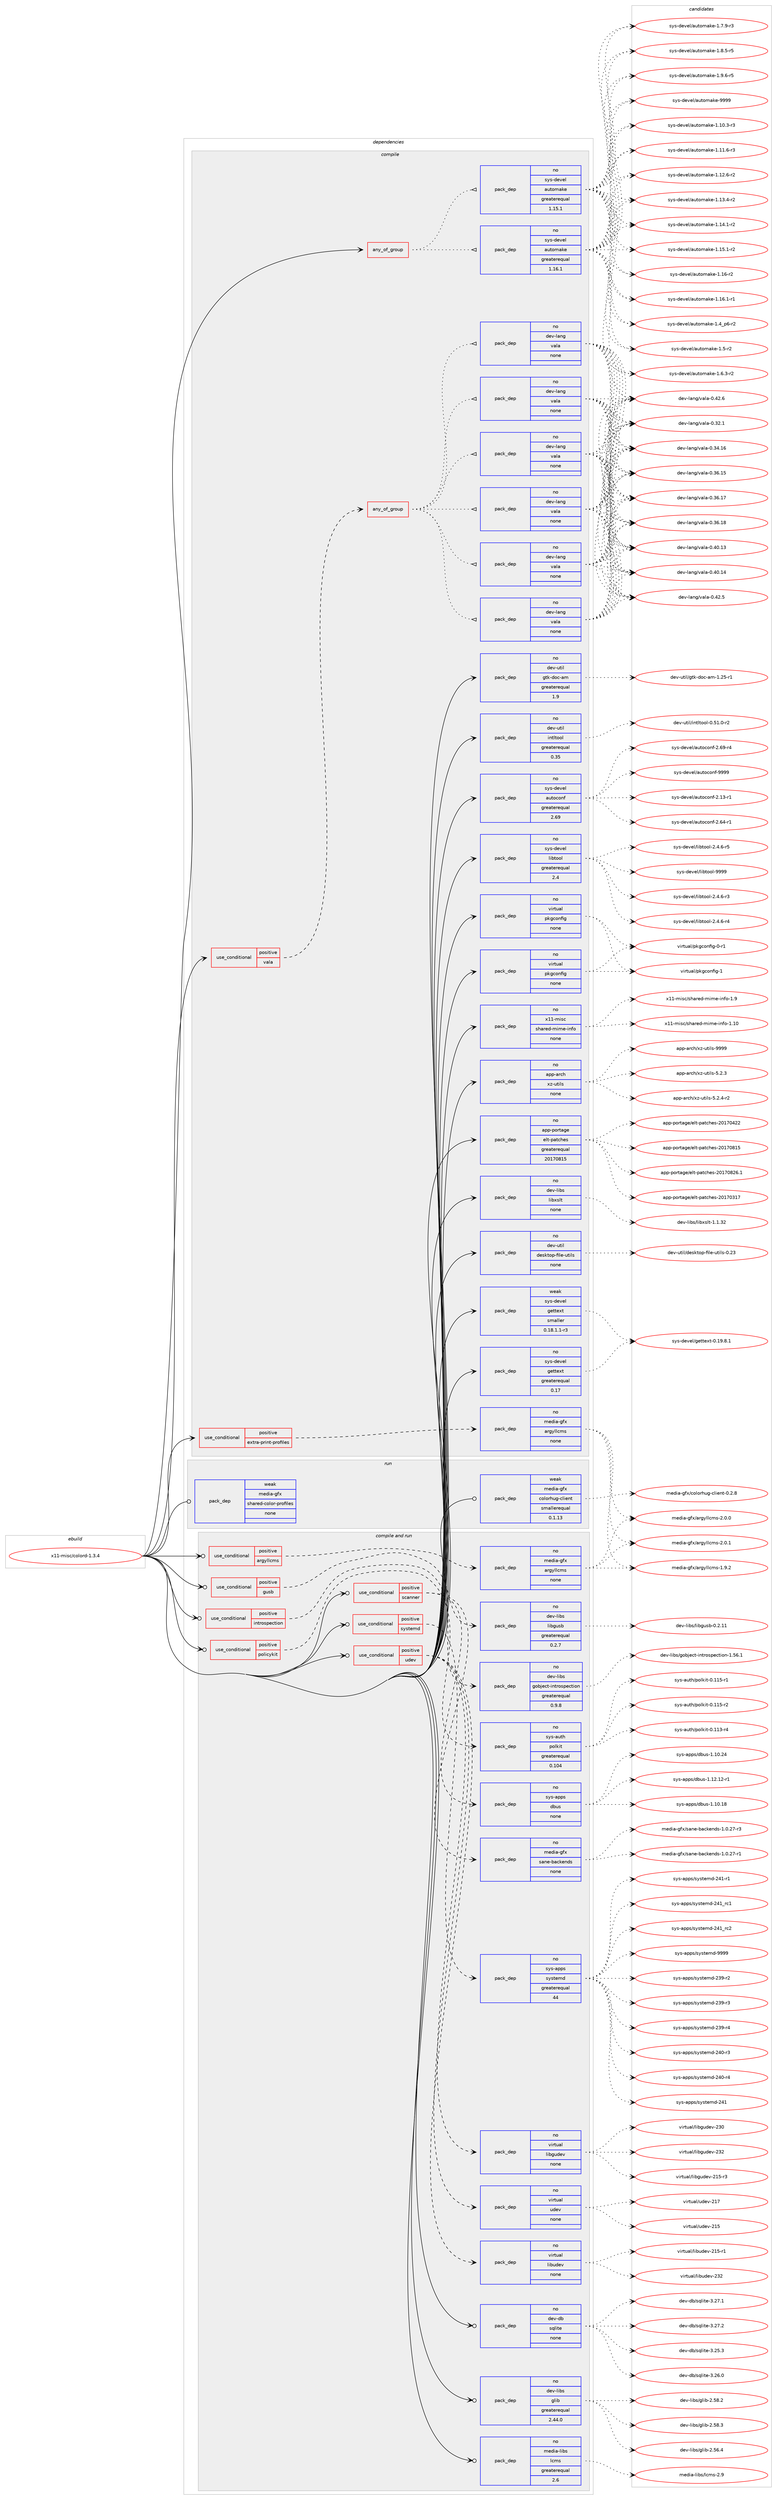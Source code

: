 digraph prolog {

# *************
# Graph options
# *************

newrank=true;
concentrate=true;
compound=true;
graph [rankdir=LR,fontname=Helvetica,fontsize=10,ranksep=1.5];#, ranksep=2.5, nodesep=0.2];
edge  [arrowhead=vee];
node  [fontname=Helvetica,fontsize=10];

# **********
# The ebuild
# **********

subgraph cluster_leftcol {
color=gray;
rank=same;
label=<<i>ebuild</i>>;
id [label="x11-misc/colord-1.3.4", color=red, width=4, href="../x11-misc/colord-1.3.4.svg"];
}

# ****************
# The dependencies
# ****************

subgraph cluster_midcol {
color=gray;
label=<<i>dependencies</i>>;
subgraph cluster_compile {
fillcolor="#eeeeee";
style=filled;
label=<<i>compile</i>>;
subgraph any28655 {
dependency1762300 [label=<<TABLE BORDER="0" CELLBORDER="1" CELLSPACING="0" CELLPADDING="4"><TR><TD CELLPADDING="10">any_of_group</TD></TR></TABLE>>, shape=none, color=red];subgraph pack1266243 {
dependency1762301 [label=<<TABLE BORDER="0" CELLBORDER="1" CELLSPACING="0" CELLPADDING="4" WIDTH="220"><TR><TD ROWSPAN="6" CELLPADDING="30">pack_dep</TD></TR><TR><TD WIDTH="110">no</TD></TR><TR><TD>sys-devel</TD></TR><TR><TD>automake</TD></TR><TR><TD>greaterequal</TD></TR><TR><TD>1.16.1</TD></TR></TABLE>>, shape=none, color=blue];
}
dependency1762300:e -> dependency1762301:w [weight=20,style="dotted",arrowhead="oinv"];
subgraph pack1266244 {
dependency1762302 [label=<<TABLE BORDER="0" CELLBORDER="1" CELLSPACING="0" CELLPADDING="4" WIDTH="220"><TR><TD ROWSPAN="6" CELLPADDING="30">pack_dep</TD></TR><TR><TD WIDTH="110">no</TD></TR><TR><TD>sys-devel</TD></TR><TR><TD>automake</TD></TR><TR><TD>greaterequal</TD></TR><TR><TD>1.15.1</TD></TR></TABLE>>, shape=none, color=blue];
}
dependency1762300:e -> dependency1762302:w [weight=20,style="dotted",arrowhead="oinv"];
}
id:e -> dependency1762300:w [weight=20,style="solid",arrowhead="vee"];
subgraph cond466394 {
dependency1762303 [label=<<TABLE BORDER="0" CELLBORDER="1" CELLSPACING="0" CELLPADDING="4"><TR><TD ROWSPAN="3" CELLPADDING="10">use_conditional</TD></TR><TR><TD>positive</TD></TR><TR><TD>extra-print-profiles</TD></TR></TABLE>>, shape=none, color=red];
subgraph pack1266245 {
dependency1762304 [label=<<TABLE BORDER="0" CELLBORDER="1" CELLSPACING="0" CELLPADDING="4" WIDTH="220"><TR><TD ROWSPAN="6" CELLPADDING="30">pack_dep</TD></TR><TR><TD WIDTH="110">no</TD></TR><TR><TD>media-gfx</TD></TR><TR><TD>argyllcms</TD></TR><TR><TD>none</TD></TR><TR><TD></TD></TR></TABLE>>, shape=none, color=blue];
}
dependency1762303:e -> dependency1762304:w [weight=20,style="dashed",arrowhead="vee"];
}
id:e -> dependency1762303:w [weight=20,style="solid",arrowhead="vee"];
subgraph cond466395 {
dependency1762305 [label=<<TABLE BORDER="0" CELLBORDER="1" CELLSPACING="0" CELLPADDING="4"><TR><TD ROWSPAN="3" CELLPADDING="10">use_conditional</TD></TR><TR><TD>positive</TD></TR><TR><TD>vala</TD></TR></TABLE>>, shape=none, color=red];
subgraph any28656 {
dependency1762306 [label=<<TABLE BORDER="0" CELLBORDER="1" CELLSPACING="0" CELLPADDING="4"><TR><TD CELLPADDING="10">any_of_group</TD></TR></TABLE>>, shape=none, color=red];subgraph pack1266246 {
dependency1762307 [label=<<TABLE BORDER="0" CELLBORDER="1" CELLSPACING="0" CELLPADDING="4" WIDTH="220"><TR><TD ROWSPAN="6" CELLPADDING="30">pack_dep</TD></TR><TR><TD WIDTH="110">no</TD></TR><TR><TD>dev-lang</TD></TR><TR><TD>vala</TD></TR><TR><TD>none</TD></TR><TR><TD></TD></TR></TABLE>>, shape=none, color=blue];
}
dependency1762306:e -> dependency1762307:w [weight=20,style="dotted",arrowhead="oinv"];
subgraph pack1266247 {
dependency1762308 [label=<<TABLE BORDER="0" CELLBORDER="1" CELLSPACING="0" CELLPADDING="4" WIDTH="220"><TR><TD ROWSPAN="6" CELLPADDING="30">pack_dep</TD></TR><TR><TD WIDTH="110">no</TD></TR><TR><TD>dev-lang</TD></TR><TR><TD>vala</TD></TR><TR><TD>none</TD></TR><TR><TD></TD></TR></TABLE>>, shape=none, color=blue];
}
dependency1762306:e -> dependency1762308:w [weight=20,style="dotted",arrowhead="oinv"];
subgraph pack1266248 {
dependency1762309 [label=<<TABLE BORDER="0" CELLBORDER="1" CELLSPACING="0" CELLPADDING="4" WIDTH="220"><TR><TD ROWSPAN="6" CELLPADDING="30">pack_dep</TD></TR><TR><TD WIDTH="110">no</TD></TR><TR><TD>dev-lang</TD></TR><TR><TD>vala</TD></TR><TR><TD>none</TD></TR><TR><TD></TD></TR></TABLE>>, shape=none, color=blue];
}
dependency1762306:e -> dependency1762309:w [weight=20,style="dotted",arrowhead="oinv"];
subgraph pack1266249 {
dependency1762310 [label=<<TABLE BORDER="0" CELLBORDER="1" CELLSPACING="0" CELLPADDING="4" WIDTH="220"><TR><TD ROWSPAN="6" CELLPADDING="30">pack_dep</TD></TR><TR><TD WIDTH="110">no</TD></TR><TR><TD>dev-lang</TD></TR><TR><TD>vala</TD></TR><TR><TD>none</TD></TR><TR><TD></TD></TR></TABLE>>, shape=none, color=blue];
}
dependency1762306:e -> dependency1762310:w [weight=20,style="dotted",arrowhead="oinv"];
subgraph pack1266250 {
dependency1762311 [label=<<TABLE BORDER="0" CELLBORDER="1" CELLSPACING="0" CELLPADDING="4" WIDTH="220"><TR><TD ROWSPAN="6" CELLPADDING="30">pack_dep</TD></TR><TR><TD WIDTH="110">no</TD></TR><TR><TD>dev-lang</TD></TR><TR><TD>vala</TD></TR><TR><TD>none</TD></TR><TR><TD></TD></TR></TABLE>>, shape=none, color=blue];
}
dependency1762306:e -> dependency1762311:w [weight=20,style="dotted",arrowhead="oinv"];
subgraph pack1266251 {
dependency1762312 [label=<<TABLE BORDER="0" CELLBORDER="1" CELLSPACING="0" CELLPADDING="4" WIDTH="220"><TR><TD ROWSPAN="6" CELLPADDING="30">pack_dep</TD></TR><TR><TD WIDTH="110">no</TD></TR><TR><TD>dev-lang</TD></TR><TR><TD>vala</TD></TR><TR><TD>none</TD></TR><TR><TD></TD></TR></TABLE>>, shape=none, color=blue];
}
dependency1762306:e -> dependency1762312:w [weight=20,style="dotted",arrowhead="oinv"];
}
dependency1762305:e -> dependency1762306:w [weight=20,style="dashed",arrowhead="vee"];
}
id:e -> dependency1762305:w [weight=20,style="solid",arrowhead="vee"];
subgraph pack1266252 {
dependency1762313 [label=<<TABLE BORDER="0" CELLBORDER="1" CELLSPACING="0" CELLPADDING="4" WIDTH="220"><TR><TD ROWSPAN="6" CELLPADDING="30">pack_dep</TD></TR><TR><TD WIDTH="110">no</TD></TR><TR><TD>app-arch</TD></TR><TR><TD>xz-utils</TD></TR><TR><TD>none</TD></TR><TR><TD></TD></TR></TABLE>>, shape=none, color=blue];
}
id:e -> dependency1762313:w [weight=20,style="solid",arrowhead="vee"];
subgraph pack1266253 {
dependency1762314 [label=<<TABLE BORDER="0" CELLBORDER="1" CELLSPACING="0" CELLPADDING="4" WIDTH="220"><TR><TD ROWSPAN="6" CELLPADDING="30">pack_dep</TD></TR><TR><TD WIDTH="110">no</TD></TR><TR><TD>app-portage</TD></TR><TR><TD>elt-patches</TD></TR><TR><TD>greaterequal</TD></TR><TR><TD>20170815</TD></TR></TABLE>>, shape=none, color=blue];
}
id:e -> dependency1762314:w [weight=20,style="solid",arrowhead="vee"];
subgraph pack1266254 {
dependency1762315 [label=<<TABLE BORDER="0" CELLBORDER="1" CELLSPACING="0" CELLPADDING="4" WIDTH="220"><TR><TD ROWSPAN="6" CELLPADDING="30">pack_dep</TD></TR><TR><TD WIDTH="110">no</TD></TR><TR><TD>dev-libs</TD></TR><TR><TD>libxslt</TD></TR><TR><TD>none</TD></TR><TR><TD></TD></TR></TABLE>>, shape=none, color=blue];
}
id:e -> dependency1762315:w [weight=20,style="solid",arrowhead="vee"];
subgraph pack1266255 {
dependency1762316 [label=<<TABLE BORDER="0" CELLBORDER="1" CELLSPACING="0" CELLPADDING="4" WIDTH="220"><TR><TD ROWSPAN="6" CELLPADDING="30">pack_dep</TD></TR><TR><TD WIDTH="110">no</TD></TR><TR><TD>dev-util</TD></TR><TR><TD>desktop-file-utils</TD></TR><TR><TD>none</TD></TR><TR><TD></TD></TR></TABLE>>, shape=none, color=blue];
}
id:e -> dependency1762316:w [weight=20,style="solid",arrowhead="vee"];
subgraph pack1266256 {
dependency1762317 [label=<<TABLE BORDER="0" CELLBORDER="1" CELLSPACING="0" CELLPADDING="4" WIDTH="220"><TR><TD ROWSPAN="6" CELLPADDING="30">pack_dep</TD></TR><TR><TD WIDTH="110">no</TD></TR><TR><TD>dev-util</TD></TR><TR><TD>gtk-doc-am</TD></TR><TR><TD>greaterequal</TD></TR><TR><TD>1.9</TD></TR></TABLE>>, shape=none, color=blue];
}
id:e -> dependency1762317:w [weight=20,style="solid",arrowhead="vee"];
subgraph pack1266257 {
dependency1762318 [label=<<TABLE BORDER="0" CELLBORDER="1" CELLSPACING="0" CELLPADDING="4" WIDTH="220"><TR><TD ROWSPAN="6" CELLPADDING="30">pack_dep</TD></TR><TR><TD WIDTH="110">no</TD></TR><TR><TD>dev-util</TD></TR><TR><TD>intltool</TD></TR><TR><TD>greaterequal</TD></TR><TR><TD>0.35</TD></TR></TABLE>>, shape=none, color=blue];
}
id:e -> dependency1762318:w [weight=20,style="solid",arrowhead="vee"];
subgraph pack1266258 {
dependency1762319 [label=<<TABLE BORDER="0" CELLBORDER="1" CELLSPACING="0" CELLPADDING="4" WIDTH="220"><TR><TD ROWSPAN="6" CELLPADDING="30">pack_dep</TD></TR><TR><TD WIDTH="110">no</TD></TR><TR><TD>sys-devel</TD></TR><TR><TD>autoconf</TD></TR><TR><TD>greaterequal</TD></TR><TR><TD>2.69</TD></TR></TABLE>>, shape=none, color=blue];
}
id:e -> dependency1762319:w [weight=20,style="solid",arrowhead="vee"];
subgraph pack1266259 {
dependency1762320 [label=<<TABLE BORDER="0" CELLBORDER="1" CELLSPACING="0" CELLPADDING="4" WIDTH="220"><TR><TD ROWSPAN="6" CELLPADDING="30">pack_dep</TD></TR><TR><TD WIDTH="110">no</TD></TR><TR><TD>sys-devel</TD></TR><TR><TD>gettext</TD></TR><TR><TD>greaterequal</TD></TR><TR><TD>0.17</TD></TR></TABLE>>, shape=none, color=blue];
}
id:e -> dependency1762320:w [weight=20,style="solid",arrowhead="vee"];
subgraph pack1266260 {
dependency1762321 [label=<<TABLE BORDER="0" CELLBORDER="1" CELLSPACING="0" CELLPADDING="4" WIDTH="220"><TR><TD ROWSPAN="6" CELLPADDING="30">pack_dep</TD></TR><TR><TD WIDTH="110">no</TD></TR><TR><TD>sys-devel</TD></TR><TR><TD>libtool</TD></TR><TR><TD>greaterequal</TD></TR><TR><TD>2.4</TD></TR></TABLE>>, shape=none, color=blue];
}
id:e -> dependency1762321:w [weight=20,style="solid",arrowhead="vee"];
subgraph pack1266261 {
dependency1762322 [label=<<TABLE BORDER="0" CELLBORDER="1" CELLSPACING="0" CELLPADDING="4" WIDTH="220"><TR><TD ROWSPAN="6" CELLPADDING="30">pack_dep</TD></TR><TR><TD WIDTH="110">no</TD></TR><TR><TD>virtual</TD></TR><TR><TD>pkgconfig</TD></TR><TR><TD>none</TD></TR><TR><TD></TD></TR></TABLE>>, shape=none, color=blue];
}
id:e -> dependency1762322:w [weight=20,style="solid",arrowhead="vee"];
subgraph pack1266262 {
dependency1762323 [label=<<TABLE BORDER="0" CELLBORDER="1" CELLSPACING="0" CELLPADDING="4" WIDTH="220"><TR><TD ROWSPAN="6" CELLPADDING="30">pack_dep</TD></TR><TR><TD WIDTH="110">no</TD></TR><TR><TD>virtual</TD></TR><TR><TD>pkgconfig</TD></TR><TR><TD>none</TD></TR><TR><TD></TD></TR></TABLE>>, shape=none, color=blue];
}
id:e -> dependency1762323:w [weight=20,style="solid",arrowhead="vee"];
subgraph pack1266263 {
dependency1762324 [label=<<TABLE BORDER="0" CELLBORDER="1" CELLSPACING="0" CELLPADDING="4" WIDTH="220"><TR><TD ROWSPAN="6" CELLPADDING="30">pack_dep</TD></TR><TR><TD WIDTH="110">no</TD></TR><TR><TD>x11-misc</TD></TR><TR><TD>shared-mime-info</TD></TR><TR><TD>none</TD></TR><TR><TD></TD></TR></TABLE>>, shape=none, color=blue];
}
id:e -> dependency1762324:w [weight=20,style="solid",arrowhead="vee"];
subgraph pack1266264 {
dependency1762325 [label=<<TABLE BORDER="0" CELLBORDER="1" CELLSPACING="0" CELLPADDING="4" WIDTH="220"><TR><TD ROWSPAN="6" CELLPADDING="30">pack_dep</TD></TR><TR><TD WIDTH="110">weak</TD></TR><TR><TD>sys-devel</TD></TR><TR><TD>gettext</TD></TR><TR><TD>smaller</TD></TR><TR><TD>0.18.1.1-r3</TD></TR></TABLE>>, shape=none, color=blue];
}
id:e -> dependency1762325:w [weight=20,style="solid",arrowhead="vee"];
}
subgraph cluster_compileandrun {
fillcolor="#eeeeee";
style=filled;
label=<<i>compile and run</i>>;
subgraph cond466396 {
dependency1762326 [label=<<TABLE BORDER="0" CELLBORDER="1" CELLSPACING="0" CELLPADDING="4"><TR><TD ROWSPAN="3" CELLPADDING="10">use_conditional</TD></TR><TR><TD>positive</TD></TR><TR><TD>argyllcms</TD></TR></TABLE>>, shape=none, color=red];
subgraph pack1266265 {
dependency1762327 [label=<<TABLE BORDER="0" CELLBORDER="1" CELLSPACING="0" CELLPADDING="4" WIDTH="220"><TR><TD ROWSPAN="6" CELLPADDING="30">pack_dep</TD></TR><TR><TD WIDTH="110">no</TD></TR><TR><TD>media-gfx</TD></TR><TR><TD>argyllcms</TD></TR><TR><TD>none</TD></TR><TR><TD></TD></TR></TABLE>>, shape=none, color=blue];
}
dependency1762326:e -> dependency1762327:w [weight=20,style="dashed",arrowhead="vee"];
}
id:e -> dependency1762326:w [weight=20,style="solid",arrowhead="odotvee"];
subgraph cond466397 {
dependency1762328 [label=<<TABLE BORDER="0" CELLBORDER="1" CELLSPACING="0" CELLPADDING="4"><TR><TD ROWSPAN="3" CELLPADDING="10">use_conditional</TD></TR><TR><TD>positive</TD></TR><TR><TD>gusb</TD></TR></TABLE>>, shape=none, color=red];
subgraph pack1266266 {
dependency1762329 [label=<<TABLE BORDER="0" CELLBORDER="1" CELLSPACING="0" CELLPADDING="4" WIDTH="220"><TR><TD ROWSPAN="6" CELLPADDING="30">pack_dep</TD></TR><TR><TD WIDTH="110">no</TD></TR><TR><TD>dev-libs</TD></TR><TR><TD>libgusb</TD></TR><TR><TD>greaterequal</TD></TR><TR><TD>0.2.7</TD></TR></TABLE>>, shape=none, color=blue];
}
dependency1762328:e -> dependency1762329:w [weight=20,style="dashed",arrowhead="vee"];
}
id:e -> dependency1762328:w [weight=20,style="solid",arrowhead="odotvee"];
subgraph cond466398 {
dependency1762330 [label=<<TABLE BORDER="0" CELLBORDER="1" CELLSPACING="0" CELLPADDING="4"><TR><TD ROWSPAN="3" CELLPADDING="10">use_conditional</TD></TR><TR><TD>positive</TD></TR><TR><TD>introspection</TD></TR></TABLE>>, shape=none, color=red];
subgraph pack1266267 {
dependency1762331 [label=<<TABLE BORDER="0" CELLBORDER="1" CELLSPACING="0" CELLPADDING="4" WIDTH="220"><TR><TD ROWSPAN="6" CELLPADDING="30">pack_dep</TD></TR><TR><TD WIDTH="110">no</TD></TR><TR><TD>dev-libs</TD></TR><TR><TD>gobject-introspection</TD></TR><TR><TD>greaterequal</TD></TR><TR><TD>0.9.8</TD></TR></TABLE>>, shape=none, color=blue];
}
dependency1762330:e -> dependency1762331:w [weight=20,style="dashed",arrowhead="vee"];
}
id:e -> dependency1762330:w [weight=20,style="solid",arrowhead="odotvee"];
subgraph cond466399 {
dependency1762332 [label=<<TABLE BORDER="0" CELLBORDER="1" CELLSPACING="0" CELLPADDING="4"><TR><TD ROWSPAN="3" CELLPADDING="10">use_conditional</TD></TR><TR><TD>positive</TD></TR><TR><TD>policykit</TD></TR></TABLE>>, shape=none, color=red];
subgraph pack1266268 {
dependency1762333 [label=<<TABLE BORDER="0" CELLBORDER="1" CELLSPACING="0" CELLPADDING="4" WIDTH="220"><TR><TD ROWSPAN="6" CELLPADDING="30">pack_dep</TD></TR><TR><TD WIDTH="110">no</TD></TR><TR><TD>sys-auth</TD></TR><TR><TD>polkit</TD></TR><TR><TD>greaterequal</TD></TR><TR><TD>0.104</TD></TR></TABLE>>, shape=none, color=blue];
}
dependency1762332:e -> dependency1762333:w [weight=20,style="dashed",arrowhead="vee"];
}
id:e -> dependency1762332:w [weight=20,style="solid",arrowhead="odotvee"];
subgraph cond466400 {
dependency1762334 [label=<<TABLE BORDER="0" CELLBORDER="1" CELLSPACING="0" CELLPADDING="4"><TR><TD ROWSPAN="3" CELLPADDING="10">use_conditional</TD></TR><TR><TD>positive</TD></TR><TR><TD>scanner</TD></TR></TABLE>>, shape=none, color=red];
subgraph pack1266269 {
dependency1762335 [label=<<TABLE BORDER="0" CELLBORDER="1" CELLSPACING="0" CELLPADDING="4" WIDTH="220"><TR><TD ROWSPAN="6" CELLPADDING="30">pack_dep</TD></TR><TR><TD WIDTH="110">no</TD></TR><TR><TD>media-gfx</TD></TR><TR><TD>sane-backends</TD></TR><TR><TD>none</TD></TR><TR><TD></TD></TR></TABLE>>, shape=none, color=blue];
}
dependency1762334:e -> dependency1762335:w [weight=20,style="dashed",arrowhead="vee"];
subgraph pack1266270 {
dependency1762336 [label=<<TABLE BORDER="0" CELLBORDER="1" CELLSPACING="0" CELLPADDING="4" WIDTH="220"><TR><TD ROWSPAN="6" CELLPADDING="30">pack_dep</TD></TR><TR><TD WIDTH="110">no</TD></TR><TR><TD>sys-apps</TD></TR><TR><TD>dbus</TD></TR><TR><TD>none</TD></TR><TR><TD></TD></TR></TABLE>>, shape=none, color=blue];
}
dependency1762334:e -> dependency1762336:w [weight=20,style="dashed",arrowhead="vee"];
}
id:e -> dependency1762334:w [weight=20,style="solid",arrowhead="odotvee"];
subgraph cond466401 {
dependency1762337 [label=<<TABLE BORDER="0" CELLBORDER="1" CELLSPACING="0" CELLPADDING="4"><TR><TD ROWSPAN="3" CELLPADDING="10">use_conditional</TD></TR><TR><TD>positive</TD></TR><TR><TD>systemd</TD></TR></TABLE>>, shape=none, color=red];
subgraph pack1266271 {
dependency1762338 [label=<<TABLE BORDER="0" CELLBORDER="1" CELLSPACING="0" CELLPADDING="4" WIDTH="220"><TR><TD ROWSPAN="6" CELLPADDING="30">pack_dep</TD></TR><TR><TD WIDTH="110">no</TD></TR><TR><TD>sys-apps</TD></TR><TR><TD>systemd</TD></TR><TR><TD>greaterequal</TD></TR><TR><TD>44</TD></TR></TABLE>>, shape=none, color=blue];
}
dependency1762337:e -> dependency1762338:w [weight=20,style="dashed",arrowhead="vee"];
}
id:e -> dependency1762337:w [weight=20,style="solid",arrowhead="odotvee"];
subgraph cond466402 {
dependency1762339 [label=<<TABLE BORDER="0" CELLBORDER="1" CELLSPACING="0" CELLPADDING="4"><TR><TD ROWSPAN="3" CELLPADDING="10">use_conditional</TD></TR><TR><TD>positive</TD></TR><TR><TD>udev</TD></TR></TABLE>>, shape=none, color=red];
subgraph pack1266272 {
dependency1762340 [label=<<TABLE BORDER="0" CELLBORDER="1" CELLSPACING="0" CELLPADDING="4" WIDTH="220"><TR><TD ROWSPAN="6" CELLPADDING="30">pack_dep</TD></TR><TR><TD WIDTH="110">no</TD></TR><TR><TD>virtual</TD></TR><TR><TD>udev</TD></TR><TR><TD>none</TD></TR><TR><TD></TD></TR></TABLE>>, shape=none, color=blue];
}
dependency1762339:e -> dependency1762340:w [weight=20,style="dashed",arrowhead="vee"];
subgraph pack1266273 {
dependency1762341 [label=<<TABLE BORDER="0" CELLBORDER="1" CELLSPACING="0" CELLPADDING="4" WIDTH="220"><TR><TD ROWSPAN="6" CELLPADDING="30">pack_dep</TD></TR><TR><TD WIDTH="110">no</TD></TR><TR><TD>virtual</TD></TR><TR><TD>libgudev</TD></TR><TR><TD>none</TD></TR><TR><TD></TD></TR></TABLE>>, shape=none, color=blue];
}
dependency1762339:e -> dependency1762341:w [weight=20,style="dashed",arrowhead="vee"];
subgraph pack1266274 {
dependency1762342 [label=<<TABLE BORDER="0" CELLBORDER="1" CELLSPACING="0" CELLPADDING="4" WIDTH="220"><TR><TD ROWSPAN="6" CELLPADDING="30">pack_dep</TD></TR><TR><TD WIDTH="110">no</TD></TR><TR><TD>virtual</TD></TR><TR><TD>libudev</TD></TR><TR><TD>none</TD></TR><TR><TD></TD></TR></TABLE>>, shape=none, color=blue];
}
dependency1762339:e -> dependency1762342:w [weight=20,style="dashed",arrowhead="vee"];
}
id:e -> dependency1762339:w [weight=20,style="solid",arrowhead="odotvee"];
subgraph pack1266275 {
dependency1762343 [label=<<TABLE BORDER="0" CELLBORDER="1" CELLSPACING="0" CELLPADDING="4" WIDTH="220"><TR><TD ROWSPAN="6" CELLPADDING="30">pack_dep</TD></TR><TR><TD WIDTH="110">no</TD></TR><TR><TD>dev-db</TD></TR><TR><TD>sqlite</TD></TR><TR><TD>none</TD></TR><TR><TD></TD></TR></TABLE>>, shape=none, color=blue];
}
id:e -> dependency1762343:w [weight=20,style="solid",arrowhead="odotvee"];
subgraph pack1266276 {
dependency1762344 [label=<<TABLE BORDER="0" CELLBORDER="1" CELLSPACING="0" CELLPADDING="4" WIDTH="220"><TR><TD ROWSPAN="6" CELLPADDING="30">pack_dep</TD></TR><TR><TD WIDTH="110">no</TD></TR><TR><TD>dev-libs</TD></TR><TR><TD>glib</TD></TR><TR><TD>greaterequal</TD></TR><TR><TD>2.44.0</TD></TR></TABLE>>, shape=none, color=blue];
}
id:e -> dependency1762344:w [weight=20,style="solid",arrowhead="odotvee"];
subgraph pack1266277 {
dependency1762345 [label=<<TABLE BORDER="0" CELLBORDER="1" CELLSPACING="0" CELLPADDING="4" WIDTH="220"><TR><TD ROWSPAN="6" CELLPADDING="30">pack_dep</TD></TR><TR><TD WIDTH="110">no</TD></TR><TR><TD>media-libs</TD></TR><TR><TD>lcms</TD></TR><TR><TD>greaterequal</TD></TR><TR><TD>2.6</TD></TR></TABLE>>, shape=none, color=blue];
}
id:e -> dependency1762345:w [weight=20,style="solid",arrowhead="odotvee"];
}
subgraph cluster_run {
fillcolor="#eeeeee";
style=filled;
label=<<i>run</i>>;
subgraph pack1266278 {
dependency1762346 [label=<<TABLE BORDER="0" CELLBORDER="1" CELLSPACING="0" CELLPADDING="4" WIDTH="220"><TR><TD ROWSPAN="6" CELLPADDING="30">pack_dep</TD></TR><TR><TD WIDTH="110">weak</TD></TR><TR><TD>media-gfx</TD></TR><TR><TD>colorhug-client</TD></TR><TR><TD>smallerequal</TD></TR><TR><TD>0.1.13</TD></TR></TABLE>>, shape=none, color=blue];
}
id:e -> dependency1762346:w [weight=20,style="solid",arrowhead="odot"];
subgraph pack1266279 {
dependency1762347 [label=<<TABLE BORDER="0" CELLBORDER="1" CELLSPACING="0" CELLPADDING="4" WIDTH="220"><TR><TD ROWSPAN="6" CELLPADDING="30">pack_dep</TD></TR><TR><TD WIDTH="110">weak</TD></TR><TR><TD>media-gfx</TD></TR><TR><TD>shared-color-profiles</TD></TR><TR><TD>none</TD></TR><TR><TD></TD></TR></TABLE>>, shape=none, color=blue];
}
id:e -> dependency1762347:w [weight=20,style="solid",arrowhead="odot"];
}
}

# **************
# The candidates
# **************

subgraph cluster_choices {
rank=same;
color=gray;
label=<<i>candidates</i>>;

subgraph choice1266243 {
color=black;
nodesep=1;
choice11512111545100101118101108479711711611110997107101454946494846514511451 [label="sys-devel/automake-1.10.3-r3", color=red, width=4,href="../sys-devel/automake-1.10.3-r3.svg"];
choice11512111545100101118101108479711711611110997107101454946494946544511451 [label="sys-devel/automake-1.11.6-r3", color=red, width=4,href="../sys-devel/automake-1.11.6-r3.svg"];
choice11512111545100101118101108479711711611110997107101454946495046544511450 [label="sys-devel/automake-1.12.6-r2", color=red, width=4,href="../sys-devel/automake-1.12.6-r2.svg"];
choice11512111545100101118101108479711711611110997107101454946495146524511450 [label="sys-devel/automake-1.13.4-r2", color=red, width=4,href="../sys-devel/automake-1.13.4-r2.svg"];
choice11512111545100101118101108479711711611110997107101454946495246494511450 [label="sys-devel/automake-1.14.1-r2", color=red, width=4,href="../sys-devel/automake-1.14.1-r2.svg"];
choice11512111545100101118101108479711711611110997107101454946495346494511450 [label="sys-devel/automake-1.15.1-r2", color=red, width=4,href="../sys-devel/automake-1.15.1-r2.svg"];
choice1151211154510010111810110847971171161111099710710145494649544511450 [label="sys-devel/automake-1.16-r2", color=red, width=4,href="../sys-devel/automake-1.16-r2.svg"];
choice11512111545100101118101108479711711611110997107101454946495446494511449 [label="sys-devel/automake-1.16.1-r1", color=red, width=4,href="../sys-devel/automake-1.16.1-r1.svg"];
choice115121115451001011181011084797117116111109971071014549465295112544511450 [label="sys-devel/automake-1.4_p6-r2", color=red, width=4,href="../sys-devel/automake-1.4_p6-r2.svg"];
choice11512111545100101118101108479711711611110997107101454946534511450 [label="sys-devel/automake-1.5-r2", color=red, width=4,href="../sys-devel/automake-1.5-r2.svg"];
choice115121115451001011181011084797117116111109971071014549465446514511450 [label="sys-devel/automake-1.6.3-r2", color=red, width=4,href="../sys-devel/automake-1.6.3-r2.svg"];
choice115121115451001011181011084797117116111109971071014549465546574511451 [label="sys-devel/automake-1.7.9-r3", color=red, width=4,href="../sys-devel/automake-1.7.9-r3.svg"];
choice115121115451001011181011084797117116111109971071014549465646534511453 [label="sys-devel/automake-1.8.5-r5", color=red, width=4,href="../sys-devel/automake-1.8.5-r5.svg"];
choice115121115451001011181011084797117116111109971071014549465746544511453 [label="sys-devel/automake-1.9.6-r5", color=red, width=4,href="../sys-devel/automake-1.9.6-r5.svg"];
choice115121115451001011181011084797117116111109971071014557575757 [label="sys-devel/automake-9999", color=red, width=4,href="../sys-devel/automake-9999.svg"];
dependency1762301:e -> choice11512111545100101118101108479711711611110997107101454946494846514511451:w [style=dotted,weight="100"];
dependency1762301:e -> choice11512111545100101118101108479711711611110997107101454946494946544511451:w [style=dotted,weight="100"];
dependency1762301:e -> choice11512111545100101118101108479711711611110997107101454946495046544511450:w [style=dotted,weight="100"];
dependency1762301:e -> choice11512111545100101118101108479711711611110997107101454946495146524511450:w [style=dotted,weight="100"];
dependency1762301:e -> choice11512111545100101118101108479711711611110997107101454946495246494511450:w [style=dotted,weight="100"];
dependency1762301:e -> choice11512111545100101118101108479711711611110997107101454946495346494511450:w [style=dotted,weight="100"];
dependency1762301:e -> choice1151211154510010111810110847971171161111099710710145494649544511450:w [style=dotted,weight="100"];
dependency1762301:e -> choice11512111545100101118101108479711711611110997107101454946495446494511449:w [style=dotted,weight="100"];
dependency1762301:e -> choice115121115451001011181011084797117116111109971071014549465295112544511450:w [style=dotted,weight="100"];
dependency1762301:e -> choice11512111545100101118101108479711711611110997107101454946534511450:w [style=dotted,weight="100"];
dependency1762301:e -> choice115121115451001011181011084797117116111109971071014549465446514511450:w [style=dotted,weight="100"];
dependency1762301:e -> choice115121115451001011181011084797117116111109971071014549465546574511451:w [style=dotted,weight="100"];
dependency1762301:e -> choice115121115451001011181011084797117116111109971071014549465646534511453:w [style=dotted,weight="100"];
dependency1762301:e -> choice115121115451001011181011084797117116111109971071014549465746544511453:w [style=dotted,weight="100"];
dependency1762301:e -> choice115121115451001011181011084797117116111109971071014557575757:w [style=dotted,weight="100"];
}
subgraph choice1266244 {
color=black;
nodesep=1;
choice11512111545100101118101108479711711611110997107101454946494846514511451 [label="sys-devel/automake-1.10.3-r3", color=red, width=4,href="../sys-devel/automake-1.10.3-r3.svg"];
choice11512111545100101118101108479711711611110997107101454946494946544511451 [label="sys-devel/automake-1.11.6-r3", color=red, width=4,href="../sys-devel/automake-1.11.6-r3.svg"];
choice11512111545100101118101108479711711611110997107101454946495046544511450 [label="sys-devel/automake-1.12.6-r2", color=red, width=4,href="../sys-devel/automake-1.12.6-r2.svg"];
choice11512111545100101118101108479711711611110997107101454946495146524511450 [label="sys-devel/automake-1.13.4-r2", color=red, width=4,href="../sys-devel/automake-1.13.4-r2.svg"];
choice11512111545100101118101108479711711611110997107101454946495246494511450 [label="sys-devel/automake-1.14.1-r2", color=red, width=4,href="../sys-devel/automake-1.14.1-r2.svg"];
choice11512111545100101118101108479711711611110997107101454946495346494511450 [label="sys-devel/automake-1.15.1-r2", color=red, width=4,href="../sys-devel/automake-1.15.1-r2.svg"];
choice1151211154510010111810110847971171161111099710710145494649544511450 [label="sys-devel/automake-1.16-r2", color=red, width=4,href="../sys-devel/automake-1.16-r2.svg"];
choice11512111545100101118101108479711711611110997107101454946495446494511449 [label="sys-devel/automake-1.16.1-r1", color=red, width=4,href="../sys-devel/automake-1.16.1-r1.svg"];
choice115121115451001011181011084797117116111109971071014549465295112544511450 [label="sys-devel/automake-1.4_p6-r2", color=red, width=4,href="../sys-devel/automake-1.4_p6-r2.svg"];
choice11512111545100101118101108479711711611110997107101454946534511450 [label="sys-devel/automake-1.5-r2", color=red, width=4,href="../sys-devel/automake-1.5-r2.svg"];
choice115121115451001011181011084797117116111109971071014549465446514511450 [label="sys-devel/automake-1.6.3-r2", color=red, width=4,href="../sys-devel/automake-1.6.3-r2.svg"];
choice115121115451001011181011084797117116111109971071014549465546574511451 [label="sys-devel/automake-1.7.9-r3", color=red, width=4,href="../sys-devel/automake-1.7.9-r3.svg"];
choice115121115451001011181011084797117116111109971071014549465646534511453 [label="sys-devel/automake-1.8.5-r5", color=red, width=4,href="../sys-devel/automake-1.8.5-r5.svg"];
choice115121115451001011181011084797117116111109971071014549465746544511453 [label="sys-devel/automake-1.9.6-r5", color=red, width=4,href="../sys-devel/automake-1.9.6-r5.svg"];
choice115121115451001011181011084797117116111109971071014557575757 [label="sys-devel/automake-9999", color=red, width=4,href="../sys-devel/automake-9999.svg"];
dependency1762302:e -> choice11512111545100101118101108479711711611110997107101454946494846514511451:w [style=dotted,weight="100"];
dependency1762302:e -> choice11512111545100101118101108479711711611110997107101454946494946544511451:w [style=dotted,weight="100"];
dependency1762302:e -> choice11512111545100101118101108479711711611110997107101454946495046544511450:w [style=dotted,weight="100"];
dependency1762302:e -> choice11512111545100101118101108479711711611110997107101454946495146524511450:w [style=dotted,weight="100"];
dependency1762302:e -> choice11512111545100101118101108479711711611110997107101454946495246494511450:w [style=dotted,weight="100"];
dependency1762302:e -> choice11512111545100101118101108479711711611110997107101454946495346494511450:w [style=dotted,weight="100"];
dependency1762302:e -> choice1151211154510010111810110847971171161111099710710145494649544511450:w [style=dotted,weight="100"];
dependency1762302:e -> choice11512111545100101118101108479711711611110997107101454946495446494511449:w [style=dotted,weight="100"];
dependency1762302:e -> choice115121115451001011181011084797117116111109971071014549465295112544511450:w [style=dotted,weight="100"];
dependency1762302:e -> choice11512111545100101118101108479711711611110997107101454946534511450:w [style=dotted,weight="100"];
dependency1762302:e -> choice115121115451001011181011084797117116111109971071014549465446514511450:w [style=dotted,weight="100"];
dependency1762302:e -> choice115121115451001011181011084797117116111109971071014549465546574511451:w [style=dotted,weight="100"];
dependency1762302:e -> choice115121115451001011181011084797117116111109971071014549465646534511453:w [style=dotted,weight="100"];
dependency1762302:e -> choice115121115451001011181011084797117116111109971071014549465746544511453:w [style=dotted,weight="100"];
dependency1762302:e -> choice115121115451001011181011084797117116111109971071014557575757:w [style=dotted,weight="100"];
}
subgraph choice1266245 {
color=black;
nodesep=1;
choice1091011001059745103102120479711410312110810899109115454946574650 [label="media-gfx/argyllcms-1.9.2", color=red, width=4,href="../media-gfx/argyllcms-1.9.2.svg"];
choice1091011001059745103102120479711410312110810899109115455046484648 [label="media-gfx/argyllcms-2.0.0", color=red, width=4,href="../media-gfx/argyllcms-2.0.0.svg"];
choice1091011001059745103102120479711410312110810899109115455046484649 [label="media-gfx/argyllcms-2.0.1", color=red, width=4,href="../media-gfx/argyllcms-2.0.1.svg"];
dependency1762304:e -> choice1091011001059745103102120479711410312110810899109115454946574650:w [style=dotted,weight="100"];
dependency1762304:e -> choice1091011001059745103102120479711410312110810899109115455046484648:w [style=dotted,weight="100"];
dependency1762304:e -> choice1091011001059745103102120479711410312110810899109115455046484649:w [style=dotted,weight="100"];
}
subgraph choice1266246 {
color=black;
nodesep=1;
choice100101118451089711010347118971089745484651504649 [label="dev-lang/vala-0.32.1", color=red, width=4,href="../dev-lang/vala-0.32.1.svg"];
choice10010111845108971101034711897108974548465152464954 [label="dev-lang/vala-0.34.16", color=red, width=4,href="../dev-lang/vala-0.34.16.svg"];
choice10010111845108971101034711897108974548465154464953 [label="dev-lang/vala-0.36.15", color=red, width=4,href="../dev-lang/vala-0.36.15.svg"];
choice10010111845108971101034711897108974548465154464955 [label="dev-lang/vala-0.36.17", color=red, width=4,href="../dev-lang/vala-0.36.17.svg"];
choice10010111845108971101034711897108974548465154464956 [label="dev-lang/vala-0.36.18", color=red, width=4,href="../dev-lang/vala-0.36.18.svg"];
choice10010111845108971101034711897108974548465248464951 [label="dev-lang/vala-0.40.13", color=red, width=4,href="../dev-lang/vala-0.40.13.svg"];
choice10010111845108971101034711897108974548465248464952 [label="dev-lang/vala-0.40.14", color=red, width=4,href="../dev-lang/vala-0.40.14.svg"];
choice100101118451089711010347118971089745484652504653 [label="dev-lang/vala-0.42.5", color=red, width=4,href="../dev-lang/vala-0.42.5.svg"];
choice100101118451089711010347118971089745484652504654 [label="dev-lang/vala-0.42.6", color=red, width=4,href="../dev-lang/vala-0.42.6.svg"];
dependency1762307:e -> choice100101118451089711010347118971089745484651504649:w [style=dotted,weight="100"];
dependency1762307:e -> choice10010111845108971101034711897108974548465152464954:w [style=dotted,weight="100"];
dependency1762307:e -> choice10010111845108971101034711897108974548465154464953:w [style=dotted,weight="100"];
dependency1762307:e -> choice10010111845108971101034711897108974548465154464955:w [style=dotted,weight="100"];
dependency1762307:e -> choice10010111845108971101034711897108974548465154464956:w [style=dotted,weight="100"];
dependency1762307:e -> choice10010111845108971101034711897108974548465248464951:w [style=dotted,weight="100"];
dependency1762307:e -> choice10010111845108971101034711897108974548465248464952:w [style=dotted,weight="100"];
dependency1762307:e -> choice100101118451089711010347118971089745484652504653:w [style=dotted,weight="100"];
dependency1762307:e -> choice100101118451089711010347118971089745484652504654:w [style=dotted,weight="100"];
}
subgraph choice1266247 {
color=black;
nodesep=1;
choice100101118451089711010347118971089745484651504649 [label="dev-lang/vala-0.32.1", color=red, width=4,href="../dev-lang/vala-0.32.1.svg"];
choice10010111845108971101034711897108974548465152464954 [label="dev-lang/vala-0.34.16", color=red, width=4,href="../dev-lang/vala-0.34.16.svg"];
choice10010111845108971101034711897108974548465154464953 [label="dev-lang/vala-0.36.15", color=red, width=4,href="../dev-lang/vala-0.36.15.svg"];
choice10010111845108971101034711897108974548465154464955 [label="dev-lang/vala-0.36.17", color=red, width=4,href="../dev-lang/vala-0.36.17.svg"];
choice10010111845108971101034711897108974548465154464956 [label="dev-lang/vala-0.36.18", color=red, width=4,href="../dev-lang/vala-0.36.18.svg"];
choice10010111845108971101034711897108974548465248464951 [label="dev-lang/vala-0.40.13", color=red, width=4,href="../dev-lang/vala-0.40.13.svg"];
choice10010111845108971101034711897108974548465248464952 [label="dev-lang/vala-0.40.14", color=red, width=4,href="../dev-lang/vala-0.40.14.svg"];
choice100101118451089711010347118971089745484652504653 [label="dev-lang/vala-0.42.5", color=red, width=4,href="../dev-lang/vala-0.42.5.svg"];
choice100101118451089711010347118971089745484652504654 [label="dev-lang/vala-0.42.6", color=red, width=4,href="../dev-lang/vala-0.42.6.svg"];
dependency1762308:e -> choice100101118451089711010347118971089745484651504649:w [style=dotted,weight="100"];
dependency1762308:e -> choice10010111845108971101034711897108974548465152464954:w [style=dotted,weight="100"];
dependency1762308:e -> choice10010111845108971101034711897108974548465154464953:w [style=dotted,weight="100"];
dependency1762308:e -> choice10010111845108971101034711897108974548465154464955:w [style=dotted,weight="100"];
dependency1762308:e -> choice10010111845108971101034711897108974548465154464956:w [style=dotted,weight="100"];
dependency1762308:e -> choice10010111845108971101034711897108974548465248464951:w [style=dotted,weight="100"];
dependency1762308:e -> choice10010111845108971101034711897108974548465248464952:w [style=dotted,weight="100"];
dependency1762308:e -> choice100101118451089711010347118971089745484652504653:w [style=dotted,weight="100"];
dependency1762308:e -> choice100101118451089711010347118971089745484652504654:w [style=dotted,weight="100"];
}
subgraph choice1266248 {
color=black;
nodesep=1;
choice100101118451089711010347118971089745484651504649 [label="dev-lang/vala-0.32.1", color=red, width=4,href="../dev-lang/vala-0.32.1.svg"];
choice10010111845108971101034711897108974548465152464954 [label="dev-lang/vala-0.34.16", color=red, width=4,href="../dev-lang/vala-0.34.16.svg"];
choice10010111845108971101034711897108974548465154464953 [label="dev-lang/vala-0.36.15", color=red, width=4,href="../dev-lang/vala-0.36.15.svg"];
choice10010111845108971101034711897108974548465154464955 [label="dev-lang/vala-0.36.17", color=red, width=4,href="../dev-lang/vala-0.36.17.svg"];
choice10010111845108971101034711897108974548465154464956 [label="dev-lang/vala-0.36.18", color=red, width=4,href="../dev-lang/vala-0.36.18.svg"];
choice10010111845108971101034711897108974548465248464951 [label="dev-lang/vala-0.40.13", color=red, width=4,href="../dev-lang/vala-0.40.13.svg"];
choice10010111845108971101034711897108974548465248464952 [label="dev-lang/vala-0.40.14", color=red, width=4,href="../dev-lang/vala-0.40.14.svg"];
choice100101118451089711010347118971089745484652504653 [label="dev-lang/vala-0.42.5", color=red, width=4,href="../dev-lang/vala-0.42.5.svg"];
choice100101118451089711010347118971089745484652504654 [label="dev-lang/vala-0.42.6", color=red, width=4,href="../dev-lang/vala-0.42.6.svg"];
dependency1762309:e -> choice100101118451089711010347118971089745484651504649:w [style=dotted,weight="100"];
dependency1762309:e -> choice10010111845108971101034711897108974548465152464954:w [style=dotted,weight="100"];
dependency1762309:e -> choice10010111845108971101034711897108974548465154464953:w [style=dotted,weight="100"];
dependency1762309:e -> choice10010111845108971101034711897108974548465154464955:w [style=dotted,weight="100"];
dependency1762309:e -> choice10010111845108971101034711897108974548465154464956:w [style=dotted,weight="100"];
dependency1762309:e -> choice10010111845108971101034711897108974548465248464951:w [style=dotted,weight="100"];
dependency1762309:e -> choice10010111845108971101034711897108974548465248464952:w [style=dotted,weight="100"];
dependency1762309:e -> choice100101118451089711010347118971089745484652504653:w [style=dotted,weight="100"];
dependency1762309:e -> choice100101118451089711010347118971089745484652504654:w [style=dotted,weight="100"];
}
subgraph choice1266249 {
color=black;
nodesep=1;
choice100101118451089711010347118971089745484651504649 [label="dev-lang/vala-0.32.1", color=red, width=4,href="../dev-lang/vala-0.32.1.svg"];
choice10010111845108971101034711897108974548465152464954 [label="dev-lang/vala-0.34.16", color=red, width=4,href="../dev-lang/vala-0.34.16.svg"];
choice10010111845108971101034711897108974548465154464953 [label="dev-lang/vala-0.36.15", color=red, width=4,href="../dev-lang/vala-0.36.15.svg"];
choice10010111845108971101034711897108974548465154464955 [label="dev-lang/vala-0.36.17", color=red, width=4,href="../dev-lang/vala-0.36.17.svg"];
choice10010111845108971101034711897108974548465154464956 [label="dev-lang/vala-0.36.18", color=red, width=4,href="../dev-lang/vala-0.36.18.svg"];
choice10010111845108971101034711897108974548465248464951 [label="dev-lang/vala-0.40.13", color=red, width=4,href="../dev-lang/vala-0.40.13.svg"];
choice10010111845108971101034711897108974548465248464952 [label="dev-lang/vala-0.40.14", color=red, width=4,href="../dev-lang/vala-0.40.14.svg"];
choice100101118451089711010347118971089745484652504653 [label="dev-lang/vala-0.42.5", color=red, width=4,href="../dev-lang/vala-0.42.5.svg"];
choice100101118451089711010347118971089745484652504654 [label="dev-lang/vala-0.42.6", color=red, width=4,href="../dev-lang/vala-0.42.6.svg"];
dependency1762310:e -> choice100101118451089711010347118971089745484651504649:w [style=dotted,weight="100"];
dependency1762310:e -> choice10010111845108971101034711897108974548465152464954:w [style=dotted,weight="100"];
dependency1762310:e -> choice10010111845108971101034711897108974548465154464953:w [style=dotted,weight="100"];
dependency1762310:e -> choice10010111845108971101034711897108974548465154464955:w [style=dotted,weight="100"];
dependency1762310:e -> choice10010111845108971101034711897108974548465154464956:w [style=dotted,weight="100"];
dependency1762310:e -> choice10010111845108971101034711897108974548465248464951:w [style=dotted,weight="100"];
dependency1762310:e -> choice10010111845108971101034711897108974548465248464952:w [style=dotted,weight="100"];
dependency1762310:e -> choice100101118451089711010347118971089745484652504653:w [style=dotted,weight="100"];
dependency1762310:e -> choice100101118451089711010347118971089745484652504654:w [style=dotted,weight="100"];
}
subgraph choice1266250 {
color=black;
nodesep=1;
choice100101118451089711010347118971089745484651504649 [label="dev-lang/vala-0.32.1", color=red, width=4,href="../dev-lang/vala-0.32.1.svg"];
choice10010111845108971101034711897108974548465152464954 [label="dev-lang/vala-0.34.16", color=red, width=4,href="../dev-lang/vala-0.34.16.svg"];
choice10010111845108971101034711897108974548465154464953 [label="dev-lang/vala-0.36.15", color=red, width=4,href="../dev-lang/vala-0.36.15.svg"];
choice10010111845108971101034711897108974548465154464955 [label="dev-lang/vala-0.36.17", color=red, width=4,href="../dev-lang/vala-0.36.17.svg"];
choice10010111845108971101034711897108974548465154464956 [label="dev-lang/vala-0.36.18", color=red, width=4,href="../dev-lang/vala-0.36.18.svg"];
choice10010111845108971101034711897108974548465248464951 [label="dev-lang/vala-0.40.13", color=red, width=4,href="../dev-lang/vala-0.40.13.svg"];
choice10010111845108971101034711897108974548465248464952 [label="dev-lang/vala-0.40.14", color=red, width=4,href="../dev-lang/vala-0.40.14.svg"];
choice100101118451089711010347118971089745484652504653 [label="dev-lang/vala-0.42.5", color=red, width=4,href="../dev-lang/vala-0.42.5.svg"];
choice100101118451089711010347118971089745484652504654 [label="dev-lang/vala-0.42.6", color=red, width=4,href="../dev-lang/vala-0.42.6.svg"];
dependency1762311:e -> choice100101118451089711010347118971089745484651504649:w [style=dotted,weight="100"];
dependency1762311:e -> choice10010111845108971101034711897108974548465152464954:w [style=dotted,weight="100"];
dependency1762311:e -> choice10010111845108971101034711897108974548465154464953:w [style=dotted,weight="100"];
dependency1762311:e -> choice10010111845108971101034711897108974548465154464955:w [style=dotted,weight="100"];
dependency1762311:e -> choice10010111845108971101034711897108974548465154464956:w [style=dotted,weight="100"];
dependency1762311:e -> choice10010111845108971101034711897108974548465248464951:w [style=dotted,weight="100"];
dependency1762311:e -> choice10010111845108971101034711897108974548465248464952:w [style=dotted,weight="100"];
dependency1762311:e -> choice100101118451089711010347118971089745484652504653:w [style=dotted,weight="100"];
dependency1762311:e -> choice100101118451089711010347118971089745484652504654:w [style=dotted,weight="100"];
}
subgraph choice1266251 {
color=black;
nodesep=1;
choice100101118451089711010347118971089745484651504649 [label="dev-lang/vala-0.32.1", color=red, width=4,href="../dev-lang/vala-0.32.1.svg"];
choice10010111845108971101034711897108974548465152464954 [label="dev-lang/vala-0.34.16", color=red, width=4,href="../dev-lang/vala-0.34.16.svg"];
choice10010111845108971101034711897108974548465154464953 [label="dev-lang/vala-0.36.15", color=red, width=4,href="../dev-lang/vala-0.36.15.svg"];
choice10010111845108971101034711897108974548465154464955 [label="dev-lang/vala-0.36.17", color=red, width=4,href="../dev-lang/vala-0.36.17.svg"];
choice10010111845108971101034711897108974548465154464956 [label="dev-lang/vala-0.36.18", color=red, width=4,href="../dev-lang/vala-0.36.18.svg"];
choice10010111845108971101034711897108974548465248464951 [label="dev-lang/vala-0.40.13", color=red, width=4,href="../dev-lang/vala-0.40.13.svg"];
choice10010111845108971101034711897108974548465248464952 [label="dev-lang/vala-0.40.14", color=red, width=4,href="../dev-lang/vala-0.40.14.svg"];
choice100101118451089711010347118971089745484652504653 [label="dev-lang/vala-0.42.5", color=red, width=4,href="../dev-lang/vala-0.42.5.svg"];
choice100101118451089711010347118971089745484652504654 [label="dev-lang/vala-0.42.6", color=red, width=4,href="../dev-lang/vala-0.42.6.svg"];
dependency1762312:e -> choice100101118451089711010347118971089745484651504649:w [style=dotted,weight="100"];
dependency1762312:e -> choice10010111845108971101034711897108974548465152464954:w [style=dotted,weight="100"];
dependency1762312:e -> choice10010111845108971101034711897108974548465154464953:w [style=dotted,weight="100"];
dependency1762312:e -> choice10010111845108971101034711897108974548465154464955:w [style=dotted,weight="100"];
dependency1762312:e -> choice10010111845108971101034711897108974548465154464956:w [style=dotted,weight="100"];
dependency1762312:e -> choice10010111845108971101034711897108974548465248464951:w [style=dotted,weight="100"];
dependency1762312:e -> choice10010111845108971101034711897108974548465248464952:w [style=dotted,weight="100"];
dependency1762312:e -> choice100101118451089711010347118971089745484652504653:w [style=dotted,weight="100"];
dependency1762312:e -> choice100101118451089711010347118971089745484652504654:w [style=dotted,weight="100"];
}
subgraph choice1266252 {
color=black;
nodesep=1;
choice971121124597114991044712012245117116105108115455346504651 [label="app-arch/xz-utils-5.2.3", color=red, width=4,href="../app-arch/xz-utils-5.2.3.svg"];
choice9711211245971149910447120122451171161051081154553465046524511450 [label="app-arch/xz-utils-5.2.4-r2", color=red, width=4,href="../app-arch/xz-utils-5.2.4-r2.svg"];
choice9711211245971149910447120122451171161051081154557575757 [label="app-arch/xz-utils-9999", color=red, width=4,href="../app-arch/xz-utils-9999.svg"];
dependency1762313:e -> choice971121124597114991044712012245117116105108115455346504651:w [style=dotted,weight="100"];
dependency1762313:e -> choice9711211245971149910447120122451171161051081154553465046524511450:w [style=dotted,weight="100"];
dependency1762313:e -> choice9711211245971149910447120122451171161051081154557575757:w [style=dotted,weight="100"];
}
subgraph choice1266253 {
color=black;
nodesep=1;
choice97112112451121111141169710310147101108116451129711699104101115455048495548514955 [label="app-portage/elt-patches-20170317", color=red, width=4,href="../app-portage/elt-patches-20170317.svg"];
choice97112112451121111141169710310147101108116451129711699104101115455048495548525050 [label="app-portage/elt-patches-20170422", color=red, width=4,href="../app-portage/elt-patches-20170422.svg"];
choice97112112451121111141169710310147101108116451129711699104101115455048495548564953 [label="app-portage/elt-patches-20170815", color=red, width=4,href="../app-portage/elt-patches-20170815.svg"];
choice971121124511211111411697103101471011081164511297116991041011154550484955485650544649 [label="app-portage/elt-patches-20170826.1", color=red, width=4,href="../app-portage/elt-patches-20170826.1.svg"];
dependency1762314:e -> choice97112112451121111141169710310147101108116451129711699104101115455048495548514955:w [style=dotted,weight="100"];
dependency1762314:e -> choice97112112451121111141169710310147101108116451129711699104101115455048495548525050:w [style=dotted,weight="100"];
dependency1762314:e -> choice97112112451121111141169710310147101108116451129711699104101115455048495548564953:w [style=dotted,weight="100"];
dependency1762314:e -> choice971121124511211111411697103101471011081164511297116991041011154550484955485650544649:w [style=dotted,weight="100"];
}
subgraph choice1266254 {
color=black;
nodesep=1;
choice1001011184510810598115471081059812011510811645494649465150 [label="dev-libs/libxslt-1.1.32", color=red, width=4,href="../dev-libs/libxslt-1.1.32.svg"];
dependency1762315:e -> choice1001011184510810598115471081059812011510811645494649465150:w [style=dotted,weight="100"];
}
subgraph choice1266255 {
color=black;
nodesep=1;
choice100101118451171161051084710010111510711611111245102105108101451171161051081154548465051 [label="dev-util/desktop-file-utils-0.23", color=red, width=4,href="../dev-util/desktop-file-utils-0.23.svg"];
dependency1762316:e -> choice100101118451171161051084710010111510711611111245102105108101451171161051081154548465051:w [style=dotted,weight="100"];
}
subgraph choice1266256 {
color=black;
nodesep=1;
choice10010111845117116105108471031161074510011199459710945494650534511449 [label="dev-util/gtk-doc-am-1.25-r1", color=red, width=4,href="../dev-util/gtk-doc-am-1.25-r1.svg"];
dependency1762317:e -> choice10010111845117116105108471031161074510011199459710945494650534511449:w [style=dotted,weight="100"];
}
subgraph choice1266257 {
color=black;
nodesep=1;
choice1001011184511711610510847105110116108116111111108454846534946484511450 [label="dev-util/intltool-0.51.0-r2", color=red, width=4,href="../dev-util/intltool-0.51.0-r2.svg"];
dependency1762318:e -> choice1001011184511711610510847105110116108116111111108454846534946484511450:w [style=dotted,weight="100"];
}
subgraph choice1266258 {
color=black;
nodesep=1;
choice1151211154510010111810110847971171161119911111010245504649514511449 [label="sys-devel/autoconf-2.13-r1", color=red, width=4,href="../sys-devel/autoconf-2.13-r1.svg"];
choice1151211154510010111810110847971171161119911111010245504654524511449 [label="sys-devel/autoconf-2.64-r1", color=red, width=4,href="../sys-devel/autoconf-2.64-r1.svg"];
choice1151211154510010111810110847971171161119911111010245504654574511452 [label="sys-devel/autoconf-2.69-r4", color=red, width=4,href="../sys-devel/autoconf-2.69-r4.svg"];
choice115121115451001011181011084797117116111991111101024557575757 [label="sys-devel/autoconf-9999", color=red, width=4,href="../sys-devel/autoconf-9999.svg"];
dependency1762319:e -> choice1151211154510010111810110847971171161119911111010245504649514511449:w [style=dotted,weight="100"];
dependency1762319:e -> choice1151211154510010111810110847971171161119911111010245504654524511449:w [style=dotted,weight="100"];
dependency1762319:e -> choice1151211154510010111810110847971171161119911111010245504654574511452:w [style=dotted,weight="100"];
dependency1762319:e -> choice115121115451001011181011084797117116111991111101024557575757:w [style=dotted,weight="100"];
}
subgraph choice1266259 {
color=black;
nodesep=1;
choice1151211154510010111810110847103101116116101120116454846495746564649 [label="sys-devel/gettext-0.19.8.1", color=red, width=4,href="../sys-devel/gettext-0.19.8.1.svg"];
dependency1762320:e -> choice1151211154510010111810110847103101116116101120116454846495746564649:w [style=dotted,weight="100"];
}
subgraph choice1266260 {
color=black;
nodesep=1;
choice1151211154510010111810110847108105981161111111084550465246544511451 [label="sys-devel/libtool-2.4.6-r3", color=red, width=4,href="../sys-devel/libtool-2.4.6-r3.svg"];
choice1151211154510010111810110847108105981161111111084550465246544511452 [label="sys-devel/libtool-2.4.6-r4", color=red, width=4,href="../sys-devel/libtool-2.4.6-r4.svg"];
choice1151211154510010111810110847108105981161111111084550465246544511453 [label="sys-devel/libtool-2.4.6-r5", color=red, width=4,href="../sys-devel/libtool-2.4.6-r5.svg"];
choice1151211154510010111810110847108105981161111111084557575757 [label="sys-devel/libtool-9999", color=red, width=4,href="../sys-devel/libtool-9999.svg"];
dependency1762321:e -> choice1151211154510010111810110847108105981161111111084550465246544511451:w [style=dotted,weight="100"];
dependency1762321:e -> choice1151211154510010111810110847108105981161111111084550465246544511452:w [style=dotted,weight="100"];
dependency1762321:e -> choice1151211154510010111810110847108105981161111111084550465246544511453:w [style=dotted,weight="100"];
dependency1762321:e -> choice1151211154510010111810110847108105981161111111084557575757:w [style=dotted,weight="100"];
}
subgraph choice1266261 {
color=black;
nodesep=1;
choice11810511411611797108471121071039911111010210510345484511449 [label="virtual/pkgconfig-0-r1", color=red, width=4,href="../virtual/pkgconfig-0-r1.svg"];
choice1181051141161179710847112107103991111101021051034549 [label="virtual/pkgconfig-1", color=red, width=4,href="../virtual/pkgconfig-1.svg"];
dependency1762322:e -> choice11810511411611797108471121071039911111010210510345484511449:w [style=dotted,weight="100"];
dependency1762322:e -> choice1181051141161179710847112107103991111101021051034549:w [style=dotted,weight="100"];
}
subgraph choice1266262 {
color=black;
nodesep=1;
choice11810511411611797108471121071039911111010210510345484511449 [label="virtual/pkgconfig-0-r1", color=red, width=4,href="../virtual/pkgconfig-0-r1.svg"];
choice1181051141161179710847112107103991111101021051034549 [label="virtual/pkgconfig-1", color=red, width=4,href="../virtual/pkgconfig-1.svg"];
dependency1762323:e -> choice11810511411611797108471121071039911111010210510345484511449:w [style=dotted,weight="100"];
dependency1762323:e -> choice1181051141161179710847112107103991111101021051034549:w [style=dotted,weight="100"];
}
subgraph choice1266263 {
color=black;
nodesep=1;
choice12049494510910511599471151049711410110045109105109101451051101021114549464948 [label="x11-misc/shared-mime-info-1.10", color=red, width=4,href="../x11-misc/shared-mime-info-1.10.svg"];
choice120494945109105115994711510497114101100451091051091014510511010211145494657 [label="x11-misc/shared-mime-info-1.9", color=red, width=4,href="../x11-misc/shared-mime-info-1.9.svg"];
dependency1762324:e -> choice12049494510910511599471151049711410110045109105109101451051101021114549464948:w [style=dotted,weight="100"];
dependency1762324:e -> choice120494945109105115994711510497114101100451091051091014510511010211145494657:w [style=dotted,weight="100"];
}
subgraph choice1266264 {
color=black;
nodesep=1;
choice1151211154510010111810110847103101116116101120116454846495746564649 [label="sys-devel/gettext-0.19.8.1", color=red, width=4,href="../sys-devel/gettext-0.19.8.1.svg"];
dependency1762325:e -> choice1151211154510010111810110847103101116116101120116454846495746564649:w [style=dotted,weight="100"];
}
subgraph choice1266265 {
color=black;
nodesep=1;
choice1091011001059745103102120479711410312110810899109115454946574650 [label="media-gfx/argyllcms-1.9.2", color=red, width=4,href="../media-gfx/argyllcms-1.9.2.svg"];
choice1091011001059745103102120479711410312110810899109115455046484648 [label="media-gfx/argyllcms-2.0.0", color=red, width=4,href="../media-gfx/argyllcms-2.0.0.svg"];
choice1091011001059745103102120479711410312110810899109115455046484649 [label="media-gfx/argyllcms-2.0.1", color=red, width=4,href="../media-gfx/argyllcms-2.0.1.svg"];
dependency1762327:e -> choice1091011001059745103102120479711410312110810899109115454946574650:w [style=dotted,weight="100"];
dependency1762327:e -> choice1091011001059745103102120479711410312110810899109115455046484648:w [style=dotted,weight="100"];
dependency1762327:e -> choice1091011001059745103102120479711410312110810899109115455046484649:w [style=dotted,weight="100"];
}
subgraph choice1266266 {
color=black;
nodesep=1;
choice100101118451081059811547108105981031171159845484650464949 [label="dev-libs/libgusb-0.2.11", color=red, width=4,href="../dev-libs/libgusb-0.2.11.svg"];
dependency1762329:e -> choice100101118451081059811547108105981031171159845484650464949:w [style=dotted,weight="100"];
}
subgraph choice1266267 {
color=black;
nodesep=1;
choice1001011184510810598115471031119810610199116451051101161141111151121019911610511111045494653544649 [label="dev-libs/gobject-introspection-1.56.1", color=red, width=4,href="../dev-libs/gobject-introspection-1.56.1.svg"];
dependency1762331:e -> choice1001011184510810598115471031119810610199116451051101161141111151121019911610511111045494653544649:w [style=dotted,weight="100"];
}
subgraph choice1266268 {
color=black;
nodesep=1;
choice1151211154597117116104471121111081071051164548464949514511452 [label="sys-auth/polkit-0.113-r4", color=red, width=4,href="../sys-auth/polkit-0.113-r4.svg"];
choice1151211154597117116104471121111081071051164548464949534511449 [label="sys-auth/polkit-0.115-r1", color=red, width=4,href="../sys-auth/polkit-0.115-r1.svg"];
choice1151211154597117116104471121111081071051164548464949534511450 [label="sys-auth/polkit-0.115-r2", color=red, width=4,href="../sys-auth/polkit-0.115-r2.svg"];
dependency1762333:e -> choice1151211154597117116104471121111081071051164548464949514511452:w [style=dotted,weight="100"];
dependency1762333:e -> choice1151211154597117116104471121111081071051164548464949534511449:w [style=dotted,weight="100"];
dependency1762333:e -> choice1151211154597117116104471121111081071051164548464949534511450:w [style=dotted,weight="100"];
}
subgraph choice1266269 {
color=black;
nodesep=1;
choice1091011001059745103102120471159711010145989799107101110100115454946484650554511449 [label="media-gfx/sane-backends-1.0.27-r1", color=red, width=4,href="../media-gfx/sane-backends-1.0.27-r1.svg"];
choice1091011001059745103102120471159711010145989799107101110100115454946484650554511451 [label="media-gfx/sane-backends-1.0.27-r3", color=red, width=4,href="../media-gfx/sane-backends-1.0.27-r3.svg"];
dependency1762335:e -> choice1091011001059745103102120471159711010145989799107101110100115454946484650554511449:w [style=dotted,weight="100"];
dependency1762335:e -> choice1091011001059745103102120471159711010145989799107101110100115454946484650554511451:w [style=dotted,weight="100"];
}
subgraph choice1266270 {
color=black;
nodesep=1;
choice115121115459711211211547100981171154549464948464956 [label="sys-apps/dbus-1.10.18", color=red, width=4,href="../sys-apps/dbus-1.10.18.svg"];
choice115121115459711211211547100981171154549464948465052 [label="sys-apps/dbus-1.10.24", color=red, width=4,href="../sys-apps/dbus-1.10.24.svg"];
choice1151211154597112112115471009811711545494649504649504511449 [label="sys-apps/dbus-1.12.12-r1", color=red, width=4,href="../sys-apps/dbus-1.12.12-r1.svg"];
dependency1762336:e -> choice115121115459711211211547100981171154549464948464956:w [style=dotted,weight="100"];
dependency1762336:e -> choice115121115459711211211547100981171154549464948465052:w [style=dotted,weight="100"];
dependency1762336:e -> choice1151211154597112112115471009811711545494649504649504511449:w [style=dotted,weight="100"];
}
subgraph choice1266271 {
color=black;
nodesep=1;
choice115121115459711211211547115121115116101109100455051574511450 [label="sys-apps/systemd-239-r2", color=red, width=4,href="../sys-apps/systemd-239-r2.svg"];
choice115121115459711211211547115121115116101109100455051574511451 [label="sys-apps/systemd-239-r3", color=red, width=4,href="../sys-apps/systemd-239-r3.svg"];
choice115121115459711211211547115121115116101109100455051574511452 [label="sys-apps/systemd-239-r4", color=red, width=4,href="../sys-apps/systemd-239-r4.svg"];
choice115121115459711211211547115121115116101109100455052484511451 [label="sys-apps/systemd-240-r3", color=red, width=4,href="../sys-apps/systemd-240-r3.svg"];
choice115121115459711211211547115121115116101109100455052484511452 [label="sys-apps/systemd-240-r4", color=red, width=4,href="../sys-apps/systemd-240-r4.svg"];
choice11512111545971121121154711512111511610110910045505249 [label="sys-apps/systemd-241", color=red, width=4,href="../sys-apps/systemd-241.svg"];
choice115121115459711211211547115121115116101109100455052494511449 [label="sys-apps/systemd-241-r1", color=red, width=4,href="../sys-apps/systemd-241-r1.svg"];
choice11512111545971121121154711512111511610110910045505249951149949 [label="sys-apps/systemd-241_rc1", color=red, width=4,href="../sys-apps/systemd-241_rc1.svg"];
choice11512111545971121121154711512111511610110910045505249951149950 [label="sys-apps/systemd-241_rc2", color=red, width=4,href="../sys-apps/systemd-241_rc2.svg"];
choice1151211154597112112115471151211151161011091004557575757 [label="sys-apps/systemd-9999", color=red, width=4,href="../sys-apps/systemd-9999.svg"];
dependency1762338:e -> choice115121115459711211211547115121115116101109100455051574511450:w [style=dotted,weight="100"];
dependency1762338:e -> choice115121115459711211211547115121115116101109100455051574511451:w [style=dotted,weight="100"];
dependency1762338:e -> choice115121115459711211211547115121115116101109100455051574511452:w [style=dotted,weight="100"];
dependency1762338:e -> choice115121115459711211211547115121115116101109100455052484511451:w [style=dotted,weight="100"];
dependency1762338:e -> choice115121115459711211211547115121115116101109100455052484511452:w [style=dotted,weight="100"];
dependency1762338:e -> choice11512111545971121121154711512111511610110910045505249:w [style=dotted,weight="100"];
dependency1762338:e -> choice115121115459711211211547115121115116101109100455052494511449:w [style=dotted,weight="100"];
dependency1762338:e -> choice11512111545971121121154711512111511610110910045505249951149949:w [style=dotted,weight="100"];
dependency1762338:e -> choice11512111545971121121154711512111511610110910045505249951149950:w [style=dotted,weight="100"];
dependency1762338:e -> choice1151211154597112112115471151211151161011091004557575757:w [style=dotted,weight="100"];
}
subgraph choice1266272 {
color=black;
nodesep=1;
choice118105114116117971084711710010111845504953 [label="virtual/udev-215", color=red, width=4,href="../virtual/udev-215.svg"];
choice118105114116117971084711710010111845504955 [label="virtual/udev-217", color=red, width=4,href="../virtual/udev-217.svg"];
dependency1762340:e -> choice118105114116117971084711710010111845504953:w [style=dotted,weight="100"];
dependency1762340:e -> choice118105114116117971084711710010111845504955:w [style=dotted,weight="100"];
}
subgraph choice1266273 {
color=black;
nodesep=1;
choice118105114116117971084710810598103117100101118455049534511451 [label="virtual/libgudev-215-r3", color=red, width=4,href="../virtual/libgudev-215-r3.svg"];
choice11810511411611797108471081059810311710010111845505148 [label="virtual/libgudev-230", color=red, width=4,href="../virtual/libgudev-230.svg"];
choice11810511411611797108471081059810311710010111845505150 [label="virtual/libgudev-232", color=red, width=4,href="../virtual/libgudev-232.svg"];
dependency1762341:e -> choice118105114116117971084710810598103117100101118455049534511451:w [style=dotted,weight="100"];
dependency1762341:e -> choice11810511411611797108471081059810311710010111845505148:w [style=dotted,weight="100"];
dependency1762341:e -> choice11810511411611797108471081059810311710010111845505150:w [style=dotted,weight="100"];
}
subgraph choice1266274 {
color=black;
nodesep=1;
choice118105114116117971084710810598117100101118455049534511449 [label="virtual/libudev-215-r1", color=red, width=4,href="../virtual/libudev-215-r1.svg"];
choice11810511411611797108471081059811710010111845505150 [label="virtual/libudev-232", color=red, width=4,href="../virtual/libudev-232.svg"];
dependency1762342:e -> choice118105114116117971084710810598117100101118455049534511449:w [style=dotted,weight="100"];
dependency1762342:e -> choice11810511411611797108471081059811710010111845505150:w [style=dotted,weight="100"];
}
subgraph choice1266275 {
color=black;
nodesep=1;
choice10010111845100984711511310810511610145514650534651 [label="dev-db/sqlite-3.25.3", color=red, width=4,href="../dev-db/sqlite-3.25.3.svg"];
choice10010111845100984711511310810511610145514650544648 [label="dev-db/sqlite-3.26.0", color=red, width=4,href="../dev-db/sqlite-3.26.0.svg"];
choice10010111845100984711511310810511610145514650554649 [label="dev-db/sqlite-3.27.1", color=red, width=4,href="../dev-db/sqlite-3.27.1.svg"];
choice10010111845100984711511310810511610145514650554650 [label="dev-db/sqlite-3.27.2", color=red, width=4,href="../dev-db/sqlite-3.27.2.svg"];
dependency1762343:e -> choice10010111845100984711511310810511610145514650534651:w [style=dotted,weight="100"];
dependency1762343:e -> choice10010111845100984711511310810511610145514650544648:w [style=dotted,weight="100"];
dependency1762343:e -> choice10010111845100984711511310810511610145514650554649:w [style=dotted,weight="100"];
dependency1762343:e -> choice10010111845100984711511310810511610145514650554650:w [style=dotted,weight="100"];
}
subgraph choice1266276 {
color=black;
nodesep=1;
choice1001011184510810598115471031081059845504653544652 [label="dev-libs/glib-2.56.4", color=red, width=4,href="../dev-libs/glib-2.56.4.svg"];
choice1001011184510810598115471031081059845504653564650 [label="dev-libs/glib-2.58.2", color=red, width=4,href="../dev-libs/glib-2.58.2.svg"];
choice1001011184510810598115471031081059845504653564651 [label="dev-libs/glib-2.58.3", color=red, width=4,href="../dev-libs/glib-2.58.3.svg"];
dependency1762344:e -> choice1001011184510810598115471031081059845504653544652:w [style=dotted,weight="100"];
dependency1762344:e -> choice1001011184510810598115471031081059845504653564650:w [style=dotted,weight="100"];
dependency1762344:e -> choice1001011184510810598115471031081059845504653564651:w [style=dotted,weight="100"];
}
subgraph choice1266277 {
color=black;
nodesep=1;
choice109101100105974510810598115471089910911545504657 [label="media-libs/lcms-2.9", color=red, width=4,href="../media-libs/lcms-2.9.svg"];
dependency1762345:e -> choice109101100105974510810598115471089910911545504657:w [style=dotted,weight="100"];
}
subgraph choice1266278 {
color=black;
nodesep=1;
choice109101100105974510310212047991111081111141041171034599108105101110116454846504656 [label="media-gfx/colorhug-client-0.2.8", color=red, width=4,href="../media-gfx/colorhug-client-0.2.8.svg"];
dependency1762346:e -> choice109101100105974510310212047991111081111141041171034599108105101110116454846504656:w [style=dotted,weight="100"];
}
subgraph choice1266279 {
color=black;
nodesep=1;
}
}

}
